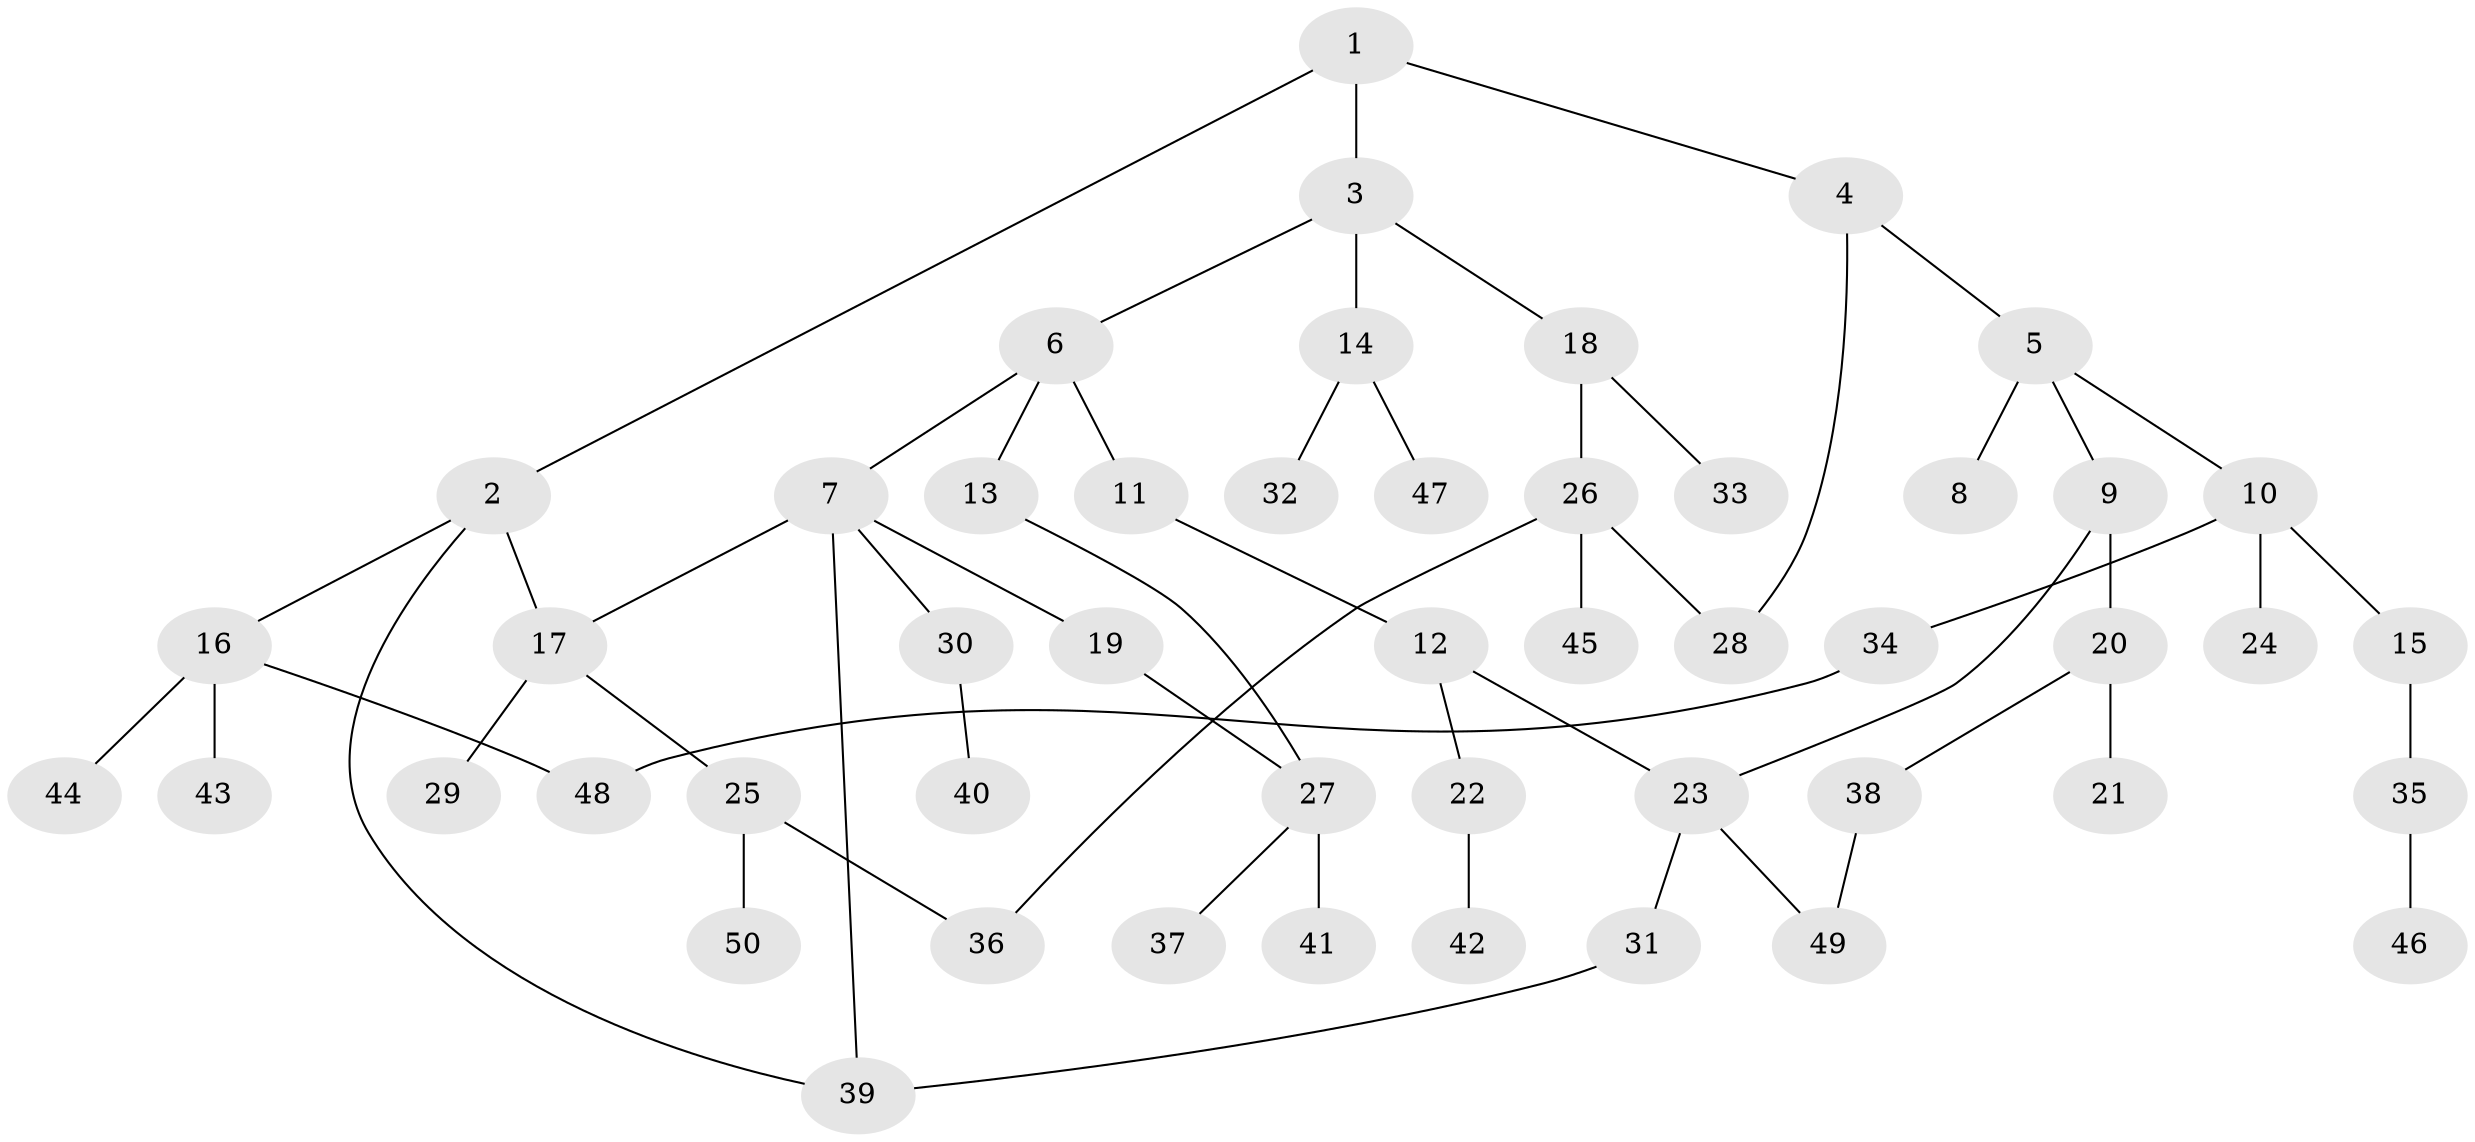 // original degree distribution, {3: 0.2, 4: 0.1125, 5: 0.0625, 2: 0.2125, 1: 0.4125}
// Generated by graph-tools (version 1.1) at 2025/48/03/04/25 22:48:52]
// undirected, 50 vertices, 58 edges
graph export_dot {
  node [color=gray90,style=filled];
  1;
  2;
  3;
  4;
  5;
  6;
  7;
  8;
  9;
  10;
  11;
  12;
  13;
  14;
  15;
  16;
  17;
  18;
  19;
  20;
  21;
  22;
  23;
  24;
  25;
  26;
  27;
  28;
  29;
  30;
  31;
  32;
  33;
  34;
  35;
  36;
  37;
  38;
  39;
  40;
  41;
  42;
  43;
  44;
  45;
  46;
  47;
  48;
  49;
  50;
  1 -- 2 [weight=1.0];
  1 -- 3 [weight=1.0];
  1 -- 4 [weight=1.0];
  2 -- 16 [weight=1.0];
  2 -- 17 [weight=1.0];
  2 -- 39 [weight=1.0];
  3 -- 6 [weight=1.0];
  3 -- 14 [weight=1.0];
  3 -- 18 [weight=1.0];
  4 -- 5 [weight=1.0];
  4 -- 28 [weight=1.0];
  5 -- 8 [weight=1.0];
  5 -- 9 [weight=1.0];
  5 -- 10 [weight=1.0];
  6 -- 7 [weight=1.0];
  6 -- 11 [weight=1.0];
  6 -- 13 [weight=1.0];
  7 -- 17 [weight=1.0];
  7 -- 19 [weight=1.0];
  7 -- 30 [weight=1.0];
  7 -- 39 [weight=1.0];
  9 -- 20 [weight=1.0];
  9 -- 23 [weight=1.0];
  10 -- 15 [weight=1.0];
  10 -- 24 [weight=1.0];
  10 -- 34 [weight=1.0];
  11 -- 12 [weight=1.0];
  12 -- 22 [weight=1.0];
  12 -- 23 [weight=1.0];
  13 -- 27 [weight=1.0];
  14 -- 32 [weight=1.0];
  14 -- 47 [weight=1.0];
  15 -- 35 [weight=1.0];
  16 -- 43 [weight=1.0];
  16 -- 44 [weight=1.0];
  16 -- 48 [weight=1.0];
  17 -- 25 [weight=1.0];
  17 -- 29 [weight=1.0];
  18 -- 26 [weight=1.0];
  18 -- 33 [weight=1.0];
  19 -- 27 [weight=1.0];
  20 -- 21 [weight=1.0];
  20 -- 38 [weight=1.0];
  22 -- 42 [weight=1.0];
  23 -- 31 [weight=1.0];
  23 -- 49 [weight=1.0];
  25 -- 36 [weight=1.0];
  25 -- 50 [weight=1.0];
  26 -- 28 [weight=1.0];
  26 -- 36 [weight=1.0];
  26 -- 45 [weight=1.0];
  27 -- 37 [weight=1.0];
  27 -- 41 [weight=1.0];
  30 -- 40 [weight=1.0];
  31 -- 39 [weight=1.0];
  34 -- 48 [weight=1.0];
  35 -- 46 [weight=1.0];
  38 -- 49 [weight=1.0];
}
